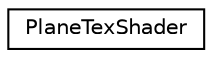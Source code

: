 digraph "Graphical Class Hierarchy"
{
  edge [fontname="Helvetica",fontsize="10",labelfontname="Helvetica",labelfontsize="10"];
  node [fontname="Helvetica",fontsize="10",shape=record];
  rankdir="LR";
  Node1 [label="PlaneTexShader",height=0.2,width=0.4,color="black", fillcolor="white", style="filled",URL="$struct_plane_tex_shader.html"];
}
